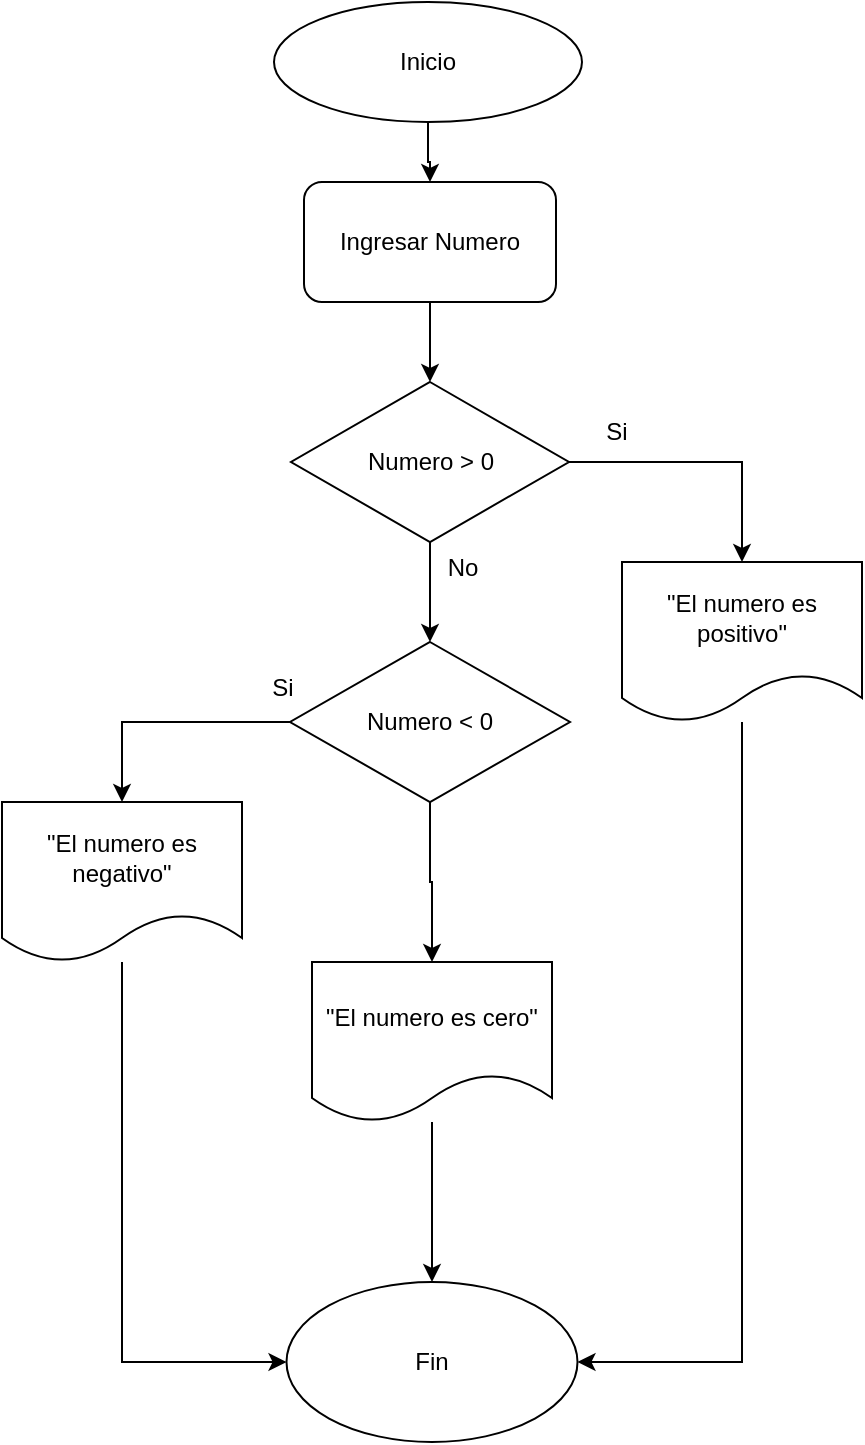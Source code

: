 <mxfile version="26.0.13">
  <diagram name="Página-1" id="d4MDyCjuay_kf09EfJxL">
    <mxGraphModel dx="1341" dy="759" grid="1" gridSize="10" guides="1" tooltips="1" connect="1" arrows="1" fold="1" page="1" pageScale="1" pageWidth="827" pageHeight="1169" background="none" math="0" shadow="0">
      <root>
        <mxCell id="0" />
        <mxCell id="1" parent="0" />
        <mxCell id="ODquyuXMhCRUw1BkOLDp-3" style="edgeStyle=orthogonalEdgeStyle;rounded=0;orthogonalLoop=1;jettySize=auto;html=1;entryX=0.5;entryY=0;entryDx=0;entryDy=0;" edge="1" parent="1" source="ODquyuXMhCRUw1BkOLDp-1" target="ODquyuXMhCRUw1BkOLDp-2">
          <mxGeometry relative="1" as="geometry" />
        </mxCell>
        <mxCell id="ODquyuXMhCRUw1BkOLDp-1" value="Inicio" style="ellipse;whiteSpace=wrap;html=1;" vertex="1" parent="1">
          <mxGeometry x="146" y="40" width="154" height="60" as="geometry" />
        </mxCell>
        <mxCell id="ODquyuXMhCRUw1BkOLDp-5" style="edgeStyle=orthogonalEdgeStyle;rounded=0;orthogonalLoop=1;jettySize=auto;html=1;" edge="1" parent="1" source="ODquyuXMhCRUw1BkOLDp-2" target="ODquyuXMhCRUw1BkOLDp-4">
          <mxGeometry relative="1" as="geometry" />
        </mxCell>
        <mxCell id="ODquyuXMhCRUw1BkOLDp-2" value="Ingresar Numero" style="rounded=1;whiteSpace=wrap;html=1;" vertex="1" parent="1">
          <mxGeometry x="161" y="130" width="126" height="60" as="geometry" />
        </mxCell>
        <mxCell id="ODquyuXMhCRUw1BkOLDp-7" style="edgeStyle=orthogonalEdgeStyle;rounded=0;orthogonalLoop=1;jettySize=auto;html=1;entryX=0.5;entryY=0;entryDx=0;entryDy=0;" edge="1" parent="1" source="ODquyuXMhCRUw1BkOLDp-4" target="ODquyuXMhCRUw1BkOLDp-13">
          <mxGeometry relative="1" as="geometry">
            <mxPoint x="362" y="310" as="targetPoint" />
          </mxGeometry>
        </mxCell>
        <mxCell id="ODquyuXMhCRUw1BkOLDp-11" style="edgeStyle=orthogonalEdgeStyle;rounded=0;orthogonalLoop=1;jettySize=auto;html=1;entryX=0.5;entryY=0;entryDx=0;entryDy=0;" edge="1" parent="1" source="ODquyuXMhCRUw1BkOLDp-4" target="ODquyuXMhCRUw1BkOLDp-10">
          <mxGeometry relative="1" as="geometry" />
        </mxCell>
        <mxCell id="ODquyuXMhCRUw1BkOLDp-4" value="Numero &amp;gt; 0" style="rhombus;whiteSpace=wrap;html=1;fontSize=12;" vertex="1" parent="1">
          <mxGeometry x="154.5" y="230" width="139" height="80" as="geometry" />
        </mxCell>
        <mxCell id="ODquyuXMhCRUw1BkOLDp-8" value="Si" style="text;html=1;align=center;verticalAlign=middle;resizable=0;points=[];autosize=1;strokeColor=none;fillColor=none;" vertex="1" parent="1">
          <mxGeometry x="302" y="240" width="30" height="30" as="geometry" />
        </mxCell>
        <mxCell id="ODquyuXMhCRUw1BkOLDp-15" style="edgeStyle=orthogonalEdgeStyle;rounded=0;orthogonalLoop=1;jettySize=auto;html=1;entryX=0.5;entryY=0;entryDx=0;entryDy=0;" edge="1" parent="1" source="ODquyuXMhCRUw1BkOLDp-10" target="ODquyuXMhCRUw1BkOLDp-14">
          <mxGeometry relative="1" as="geometry" />
        </mxCell>
        <mxCell id="ODquyuXMhCRUw1BkOLDp-18" style="edgeStyle=orthogonalEdgeStyle;rounded=0;orthogonalLoop=1;jettySize=auto;html=1;entryX=0.5;entryY=0;entryDx=0;entryDy=0;" edge="1" parent="1" source="ODquyuXMhCRUw1BkOLDp-10" target="ODquyuXMhCRUw1BkOLDp-17">
          <mxGeometry relative="1" as="geometry" />
        </mxCell>
        <mxCell id="ODquyuXMhCRUw1BkOLDp-10" value="Numero &amp;lt; 0" style="rhombus;whiteSpace=wrap;html=1;" vertex="1" parent="1">
          <mxGeometry x="154" y="360" width="140" height="80" as="geometry" />
        </mxCell>
        <mxCell id="ODquyuXMhCRUw1BkOLDp-12" value="No" style="text;html=1;align=center;verticalAlign=middle;resizable=0;points=[];autosize=1;strokeColor=none;fillColor=none;" vertex="1" parent="1">
          <mxGeometry x="220" y="308" width="40" height="30" as="geometry" />
        </mxCell>
        <mxCell id="ODquyuXMhCRUw1BkOLDp-20" style="edgeStyle=orthogonalEdgeStyle;rounded=0;orthogonalLoop=1;jettySize=auto;html=1;entryX=1;entryY=0.5;entryDx=0;entryDy=0;" edge="1" parent="1" source="ODquyuXMhCRUw1BkOLDp-13" target="ODquyuXMhCRUw1BkOLDp-19">
          <mxGeometry relative="1" as="geometry">
            <mxPoint x="380" y="720" as="targetPoint" />
            <Array as="points">
              <mxPoint x="380" y="720" />
            </Array>
          </mxGeometry>
        </mxCell>
        <mxCell id="ODquyuXMhCRUw1BkOLDp-13" value="&quot;El numero es positivo&quot;" style="shape=document;whiteSpace=wrap;html=1;boundedLbl=1;fontSize=12;" vertex="1" parent="1">
          <mxGeometry x="320" y="320" width="120" height="80" as="geometry" />
        </mxCell>
        <mxCell id="ODquyuXMhCRUw1BkOLDp-22" style="edgeStyle=orthogonalEdgeStyle;rounded=0;orthogonalLoop=1;jettySize=auto;html=1;entryX=0;entryY=0.5;entryDx=0;entryDy=0;" edge="1" parent="1" source="ODquyuXMhCRUw1BkOLDp-14" target="ODquyuXMhCRUw1BkOLDp-19">
          <mxGeometry relative="1" as="geometry">
            <Array as="points">
              <mxPoint x="70" y="720" />
            </Array>
          </mxGeometry>
        </mxCell>
        <mxCell id="ODquyuXMhCRUw1BkOLDp-14" value="&quot;El numero es negativo&quot;" style="shape=document;whiteSpace=wrap;html=1;boundedLbl=1;" vertex="1" parent="1">
          <mxGeometry x="10" y="440" width="120" height="80" as="geometry" />
        </mxCell>
        <mxCell id="ODquyuXMhCRUw1BkOLDp-16" value="Si" style="text;html=1;align=center;verticalAlign=middle;resizable=0;points=[];autosize=1;strokeColor=none;fillColor=none;" vertex="1" parent="1">
          <mxGeometry x="135" y="368" width="30" height="30" as="geometry" />
        </mxCell>
        <mxCell id="ODquyuXMhCRUw1BkOLDp-21" style="edgeStyle=orthogonalEdgeStyle;rounded=0;orthogonalLoop=1;jettySize=auto;html=1;entryX=0.5;entryY=0;entryDx=0;entryDy=0;" edge="1" parent="1" source="ODquyuXMhCRUw1BkOLDp-17" target="ODquyuXMhCRUw1BkOLDp-19">
          <mxGeometry relative="1" as="geometry" />
        </mxCell>
        <mxCell id="ODquyuXMhCRUw1BkOLDp-17" value="&quot;El numero es cero&quot;" style="shape=document;whiteSpace=wrap;html=1;boundedLbl=1;" vertex="1" parent="1">
          <mxGeometry x="165" y="520" width="120" height="80" as="geometry" />
        </mxCell>
        <mxCell id="ODquyuXMhCRUw1BkOLDp-19" value="Fin" style="ellipse;whiteSpace=wrap;html=1;" vertex="1" parent="1">
          <mxGeometry x="152.25" y="680" width="145.5" height="80" as="geometry" />
        </mxCell>
      </root>
    </mxGraphModel>
  </diagram>
</mxfile>
